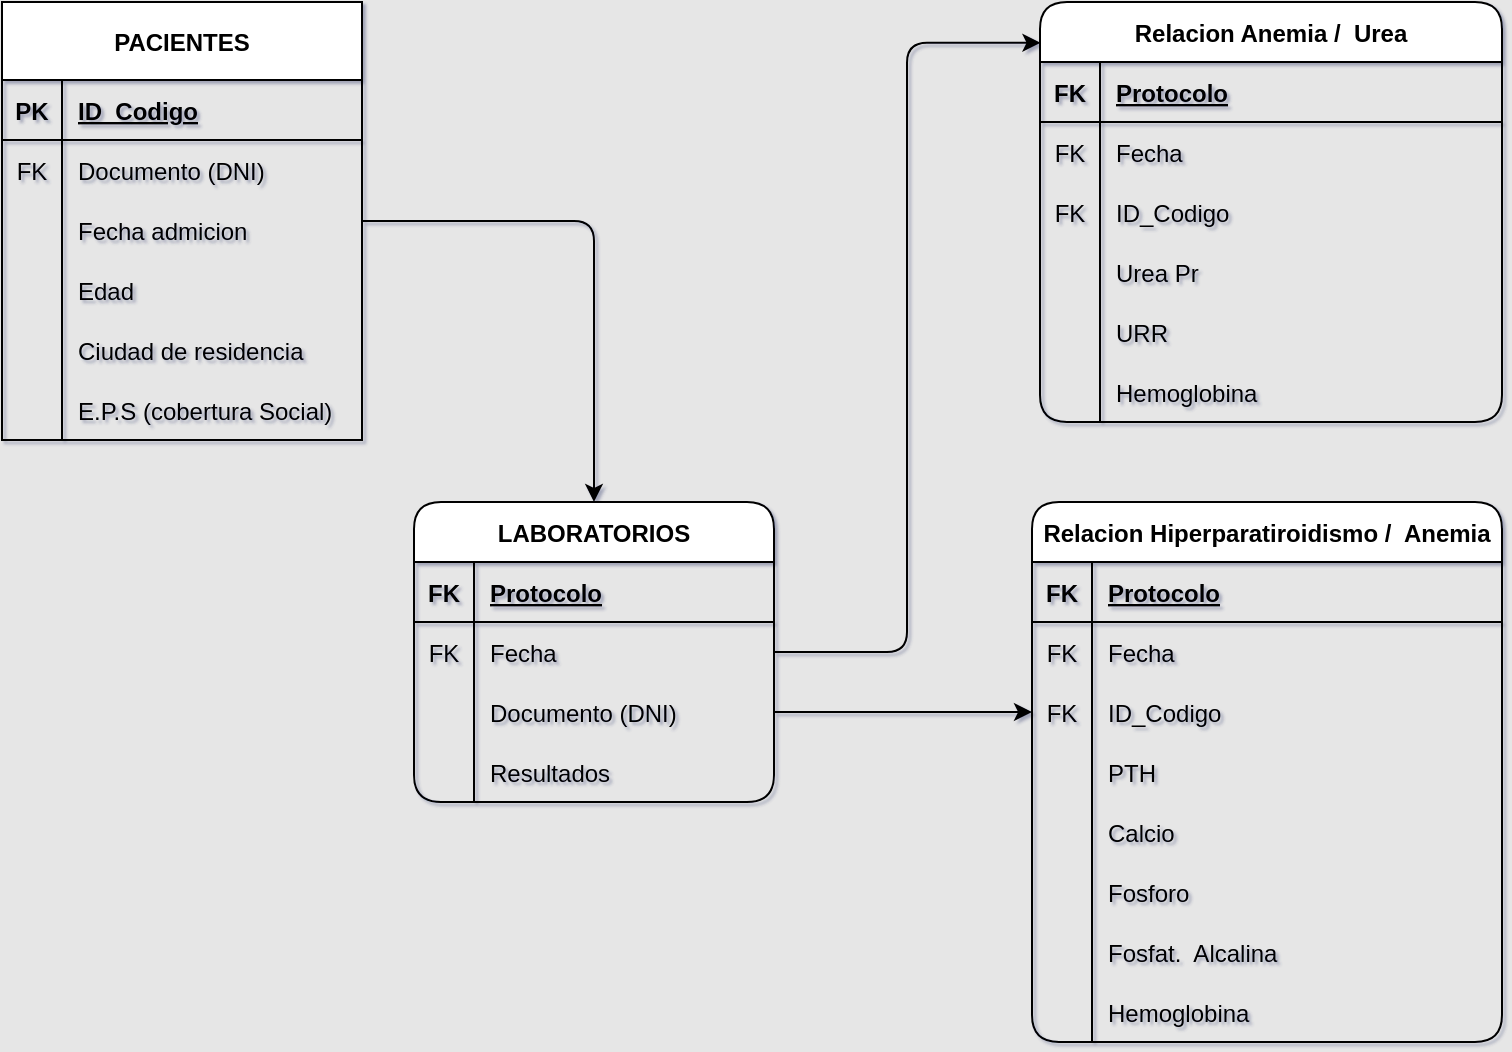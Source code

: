 <mxfile version="20.8.1" type="github">
  <diagram id="e_sAzjOH3T5a5p5qs9_B" name="Página-1">
    <mxGraphModel dx="934" dy="515" grid="0" gridSize="10" guides="1" tooltips="1" connect="1" arrows="1" fold="1" page="1" pageScale="1" pageWidth="827" pageHeight="1169" background="#E6E6E6" math="0" shadow="1">
      <root>
        <mxCell id="0" />
        <mxCell id="1" parent="0" />
        <mxCell id="OzBaURjjMYnUWM66HWyl-221" style="edgeStyle=orthogonalEdgeStyle;rounded=1;orthogonalLoop=1;jettySize=auto;html=1;entryX=0.001;entryY=0.097;entryDx=0;entryDy=0;entryPerimeter=0;" edge="1" parent="1" source="OzBaURjjMYnUWM66HWyl-14" target="OzBaURjjMYnUWM66HWyl-167">
          <mxGeometry relative="1" as="geometry" />
        </mxCell>
        <mxCell id="OzBaURjjMYnUWM66HWyl-14" value="LABORATORIOS" style="shape=table;startSize=30;container=1;collapsible=1;childLayout=tableLayout;fixedRows=1;rowLines=0;fontStyle=1;align=center;resizeLast=1;rounded=1;" vertex="1" parent="1">
          <mxGeometry x="246" y="290" width="180" height="150" as="geometry" />
        </mxCell>
        <mxCell id="OzBaURjjMYnUWM66HWyl-15" value="" style="shape=tableRow;horizontal=0;startSize=0;swimlaneHead=0;swimlaneBody=0;fillColor=none;collapsible=0;dropTarget=0;points=[[0,0.5],[1,0.5]];portConstraint=eastwest;top=0;left=0;right=0;bottom=1;rounded=1;" vertex="1" parent="OzBaURjjMYnUWM66HWyl-14">
          <mxGeometry y="30" width="180" height="30" as="geometry" />
        </mxCell>
        <mxCell id="OzBaURjjMYnUWM66HWyl-16" value="FK" style="shape=partialRectangle;connectable=0;fillColor=none;top=0;left=0;bottom=0;right=0;fontStyle=1;overflow=hidden;rounded=1;" vertex="1" parent="OzBaURjjMYnUWM66HWyl-15">
          <mxGeometry width="30" height="30" as="geometry">
            <mxRectangle width="30" height="30" as="alternateBounds" />
          </mxGeometry>
        </mxCell>
        <mxCell id="OzBaURjjMYnUWM66HWyl-17" value="Protocolo" style="shape=partialRectangle;connectable=0;fillColor=none;top=0;left=0;bottom=0;right=0;align=left;spacingLeft=6;fontStyle=5;overflow=hidden;rounded=1;" vertex="1" parent="OzBaURjjMYnUWM66HWyl-15">
          <mxGeometry x="30" width="150" height="30" as="geometry">
            <mxRectangle width="150" height="30" as="alternateBounds" />
          </mxGeometry>
        </mxCell>
        <mxCell id="OzBaURjjMYnUWM66HWyl-18" value="" style="shape=tableRow;horizontal=0;startSize=0;swimlaneHead=0;swimlaneBody=0;fillColor=none;collapsible=0;dropTarget=0;points=[[0,0.5],[1,0.5]];portConstraint=eastwest;top=0;left=0;right=0;bottom=0;rounded=1;" vertex="1" parent="OzBaURjjMYnUWM66HWyl-14">
          <mxGeometry y="60" width="180" height="30" as="geometry" />
        </mxCell>
        <mxCell id="OzBaURjjMYnUWM66HWyl-19" value="FK" style="shape=partialRectangle;connectable=0;fillColor=none;top=0;left=0;bottom=0;right=0;editable=1;overflow=hidden;rounded=1;" vertex="1" parent="OzBaURjjMYnUWM66HWyl-18">
          <mxGeometry width="30" height="30" as="geometry">
            <mxRectangle width="30" height="30" as="alternateBounds" />
          </mxGeometry>
        </mxCell>
        <mxCell id="OzBaURjjMYnUWM66HWyl-20" value="Fecha" style="shape=partialRectangle;connectable=0;fillColor=none;top=0;left=0;bottom=0;right=0;align=left;spacingLeft=6;overflow=hidden;rounded=1;" vertex="1" parent="OzBaURjjMYnUWM66HWyl-18">
          <mxGeometry x="30" width="150" height="30" as="geometry">
            <mxRectangle width="150" height="30" as="alternateBounds" />
          </mxGeometry>
        </mxCell>
        <mxCell id="OzBaURjjMYnUWM66HWyl-21" value="" style="shape=tableRow;horizontal=0;startSize=0;swimlaneHead=0;swimlaneBody=0;fillColor=none;collapsible=0;dropTarget=0;points=[[0,0.5],[1,0.5]];portConstraint=eastwest;top=0;left=0;right=0;bottom=0;rounded=1;" vertex="1" parent="OzBaURjjMYnUWM66HWyl-14">
          <mxGeometry y="90" width="180" height="30" as="geometry" />
        </mxCell>
        <mxCell id="OzBaURjjMYnUWM66HWyl-22" value="" style="shape=partialRectangle;connectable=0;fillColor=none;top=0;left=0;bottom=0;right=0;editable=1;overflow=hidden;rounded=1;" vertex="1" parent="OzBaURjjMYnUWM66HWyl-21">
          <mxGeometry width="30" height="30" as="geometry">
            <mxRectangle width="30" height="30" as="alternateBounds" />
          </mxGeometry>
        </mxCell>
        <mxCell id="OzBaURjjMYnUWM66HWyl-23" value="Documento (DNI)" style="shape=partialRectangle;connectable=0;fillColor=none;top=0;left=0;bottom=0;right=0;align=left;spacingLeft=6;overflow=hidden;rounded=1;" vertex="1" parent="OzBaURjjMYnUWM66HWyl-21">
          <mxGeometry x="30" width="150" height="30" as="geometry">
            <mxRectangle width="150" height="30" as="alternateBounds" />
          </mxGeometry>
        </mxCell>
        <mxCell id="OzBaURjjMYnUWM66HWyl-24" value="" style="shape=tableRow;horizontal=0;startSize=0;swimlaneHead=0;swimlaneBody=0;fillColor=none;collapsible=0;dropTarget=0;points=[[0,0.5],[1,0.5]];portConstraint=eastwest;top=0;left=0;right=0;bottom=0;rounded=1;" vertex="1" parent="OzBaURjjMYnUWM66HWyl-14">
          <mxGeometry y="120" width="180" height="30" as="geometry" />
        </mxCell>
        <mxCell id="OzBaURjjMYnUWM66HWyl-25" value="" style="shape=partialRectangle;connectable=0;fillColor=none;top=0;left=0;bottom=0;right=0;editable=1;overflow=hidden;rounded=1;" vertex="1" parent="OzBaURjjMYnUWM66HWyl-24">
          <mxGeometry width="30" height="30" as="geometry">
            <mxRectangle width="30" height="30" as="alternateBounds" />
          </mxGeometry>
        </mxCell>
        <mxCell id="OzBaURjjMYnUWM66HWyl-26" value="Resultados" style="shape=partialRectangle;connectable=0;fillColor=none;top=0;left=0;bottom=0;right=0;align=left;spacingLeft=6;overflow=hidden;rounded=1;" vertex="1" parent="OzBaURjjMYnUWM66HWyl-24">
          <mxGeometry x="30" width="150" height="30" as="geometry">
            <mxRectangle width="150" height="30" as="alternateBounds" />
          </mxGeometry>
        </mxCell>
        <mxCell id="OzBaURjjMYnUWM66HWyl-220" style="edgeStyle=orthogonalEdgeStyle;rounded=1;orthogonalLoop=1;jettySize=auto;html=1;" edge="1" parent="1" source="OzBaURjjMYnUWM66HWyl-27" target="OzBaURjjMYnUWM66HWyl-14">
          <mxGeometry relative="1" as="geometry" />
        </mxCell>
        <mxCell id="OzBaURjjMYnUWM66HWyl-27" value="PACIENTES" style="shape=table;startSize=39;container=1;collapsible=1;childLayout=tableLayout;fixedRows=1;rowLines=0;fontStyle=1;align=center;resizeLast=1;rounded=1;arcSize=0;fillColor=#FFFFFF;" vertex="1" parent="1">
          <mxGeometry x="40" y="40" width="180" height="219" as="geometry" />
        </mxCell>
        <mxCell id="OzBaURjjMYnUWM66HWyl-28" value="" style="shape=tableRow;horizontal=0;startSize=0;swimlaneHead=0;swimlaneBody=0;fillColor=none;collapsible=0;dropTarget=0;points=[[0,0.5],[1,0.5]];portConstraint=eastwest;top=0;left=0;right=0;bottom=1;rounded=1;" vertex="1" parent="OzBaURjjMYnUWM66HWyl-27">
          <mxGeometry y="39" width="180" height="30" as="geometry" />
        </mxCell>
        <mxCell id="OzBaURjjMYnUWM66HWyl-29" value="PK" style="shape=partialRectangle;connectable=0;fillColor=none;top=0;left=0;bottom=0;right=0;fontStyle=1;overflow=hidden;rounded=1;" vertex="1" parent="OzBaURjjMYnUWM66HWyl-28">
          <mxGeometry width="30" height="30" as="geometry">
            <mxRectangle width="30" height="30" as="alternateBounds" />
          </mxGeometry>
        </mxCell>
        <mxCell id="OzBaURjjMYnUWM66HWyl-30" value="ID_Codigo" style="shape=partialRectangle;connectable=0;fillColor=none;top=0;left=0;bottom=0;right=0;align=left;spacingLeft=6;fontStyle=5;overflow=hidden;rounded=1;" vertex="1" parent="OzBaURjjMYnUWM66HWyl-28">
          <mxGeometry x="30" width="150" height="30" as="geometry">
            <mxRectangle width="150" height="30" as="alternateBounds" />
          </mxGeometry>
        </mxCell>
        <mxCell id="OzBaURjjMYnUWM66HWyl-31" value="" style="shape=tableRow;horizontal=0;startSize=0;swimlaneHead=0;swimlaneBody=0;fillColor=none;collapsible=0;dropTarget=0;points=[[0,0.5],[1,0.5]];portConstraint=eastwest;top=0;left=0;right=0;bottom=0;rounded=1;" vertex="1" parent="OzBaURjjMYnUWM66HWyl-27">
          <mxGeometry y="69" width="180" height="30" as="geometry" />
        </mxCell>
        <mxCell id="OzBaURjjMYnUWM66HWyl-32" value="FK" style="shape=partialRectangle;connectable=0;fillColor=none;top=0;left=0;bottom=0;right=0;editable=1;overflow=hidden;rounded=1;" vertex="1" parent="OzBaURjjMYnUWM66HWyl-31">
          <mxGeometry width="30" height="30" as="geometry">
            <mxRectangle width="30" height="30" as="alternateBounds" />
          </mxGeometry>
        </mxCell>
        <mxCell id="OzBaURjjMYnUWM66HWyl-33" value="Documento (DNI)" style="shape=partialRectangle;connectable=0;fillColor=none;top=0;left=0;bottom=0;right=0;align=left;spacingLeft=6;overflow=hidden;rounded=1;" vertex="1" parent="OzBaURjjMYnUWM66HWyl-31">
          <mxGeometry x="30" width="150" height="30" as="geometry">
            <mxRectangle width="150" height="30" as="alternateBounds" />
          </mxGeometry>
        </mxCell>
        <mxCell id="OzBaURjjMYnUWM66HWyl-34" value="" style="shape=tableRow;horizontal=0;startSize=0;swimlaneHead=0;swimlaneBody=0;fillColor=none;collapsible=0;dropTarget=0;points=[[0,0.5],[1,0.5]];portConstraint=eastwest;top=0;left=0;right=0;bottom=0;rounded=1;" vertex="1" parent="OzBaURjjMYnUWM66HWyl-27">
          <mxGeometry y="99" width="180" height="30" as="geometry" />
        </mxCell>
        <mxCell id="OzBaURjjMYnUWM66HWyl-35" value="" style="shape=partialRectangle;connectable=0;fillColor=none;top=0;left=0;bottom=0;right=0;editable=1;overflow=hidden;rounded=1;" vertex="1" parent="OzBaURjjMYnUWM66HWyl-34">
          <mxGeometry width="30" height="30" as="geometry">
            <mxRectangle width="30" height="30" as="alternateBounds" />
          </mxGeometry>
        </mxCell>
        <mxCell id="OzBaURjjMYnUWM66HWyl-36" value="Fecha admicion" style="shape=partialRectangle;connectable=0;fillColor=none;top=0;left=0;bottom=0;right=0;align=left;spacingLeft=6;overflow=hidden;rounded=1;" vertex="1" parent="OzBaURjjMYnUWM66HWyl-34">
          <mxGeometry x="30" width="150" height="30" as="geometry">
            <mxRectangle width="150" height="30" as="alternateBounds" />
          </mxGeometry>
        </mxCell>
        <mxCell id="OzBaURjjMYnUWM66HWyl-37" value="" style="shape=tableRow;horizontal=0;startSize=0;swimlaneHead=0;swimlaneBody=0;fillColor=none;collapsible=0;dropTarget=0;points=[[0,0.5],[1,0.5]];portConstraint=eastwest;top=0;left=0;right=0;bottom=0;rounded=1;" vertex="1" parent="OzBaURjjMYnUWM66HWyl-27">
          <mxGeometry y="129" width="180" height="30" as="geometry" />
        </mxCell>
        <mxCell id="OzBaURjjMYnUWM66HWyl-38" value="" style="shape=partialRectangle;connectable=0;fillColor=none;top=0;left=0;bottom=0;right=0;editable=1;overflow=hidden;rounded=1;" vertex="1" parent="OzBaURjjMYnUWM66HWyl-37">
          <mxGeometry width="30" height="30" as="geometry">
            <mxRectangle width="30" height="30" as="alternateBounds" />
          </mxGeometry>
        </mxCell>
        <mxCell id="OzBaURjjMYnUWM66HWyl-39" value="Edad" style="shape=partialRectangle;connectable=0;fillColor=none;top=0;left=0;bottom=0;right=0;align=left;spacingLeft=6;overflow=hidden;rounded=1;" vertex="1" parent="OzBaURjjMYnUWM66HWyl-37">
          <mxGeometry x="30" width="150" height="30" as="geometry">
            <mxRectangle width="150" height="30" as="alternateBounds" />
          </mxGeometry>
        </mxCell>
        <mxCell id="OzBaURjjMYnUWM66HWyl-115" value="" style="shape=tableRow;horizontal=0;startSize=0;swimlaneHead=0;swimlaneBody=0;fillColor=none;collapsible=0;dropTarget=0;points=[[0,0.5],[1,0.5]];portConstraint=eastwest;top=0;left=0;right=0;bottom=0;rounded=1;" vertex="1" parent="OzBaURjjMYnUWM66HWyl-27">
          <mxGeometry y="159" width="180" height="30" as="geometry" />
        </mxCell>
        <mxCell id="OzBaURjjMYnUWM66HWyl-116" value="" style="shape=partialRectangle;connectable=0;fillColor=none;top=0;left=0;bottom=0;right=0;editable=1;overflow=hidden;rounded=1;" vertex="1" parent="OzBaURjjMYnUWM66HWyl-115">
          <mxGeometry width="30" height="30" as="geometry">
            <mxRectangle width="30" height="30" as="alternateBounds" />
          </mxGeometry>
        </mxCell>
        <mxCell id="OzBaURjjMYnUWM66HWyl-117" value="Ciudad de residencia" style="shape=partialRectangle;connectable=0;fillColor=none;top=0;left=0;bottom=0;right=0;align=left;spacingLeft=6;overflow=hidden;rounded=1;" vertex="1" parent="OzBaURjjMYnUWM66HWyl-115">
          <mxGeometry x="30" width="150" height="30" as="geometry">
            <mxRectangle width="150" height="30" as="alternateBounds" />
          </mxGeometry>
        </mxCell>
        <mxCell id="OzBaURjjMYnUWM66HWyl-118" value="" style="shape=tableRow;horizontal=0;startSize=0;swimlaneHead=0;swimlaneBody=0;fillColor=none;collapsible=0;dropTarget=0;points=[[0,0.5],[1,0.5]];portConstraint=eastwest;top=0;left=0;right=0;bottom=0;rounded=1;" vertex="1" parent="OzBaURjjMYnUWM66HWyl-27">
          <mxGeometry y="189" width="180" height="30" as="geometry" />
        </mxCell>
        <mxCell id="OzBaURjjMYnUWM66HWyl-119" value="" style="shape=partialRectangle;connectable=0;fillColor=none;top=0;left=0;bottom=0;right=0;editable=1;overflow=hidden;rounded=1;" vertex="1" parent="OzBaURjjMYnUWM66HWyl-118">
          <mxGeometry width="30" height="30" as="geometry">
            <mxRectangle width="30" height="30" as="alternateBounds" />
          </mxGeometry>
        </mxCell>
        <mxCell id="OzBaURjjMYnUWM66HWyl-120" value="E.P.S (cobertura Social)" style="shape=partialRectangle;connectable=0;fillColor=none;top=0;left=0;bottom=0;right=0;align=left;spacingLeft=6;overflow=hidden;rounded=1;" vertex="1" parent="OzBaURjjMYnUWM66HWyl-118">
          <mxGeometry x="30" width="150" height="30" as="geometry">
            <mxRectangle width="150" height="30" as="alternateBounds" />
          </mxGeometry>
        </mxCell>
        <mxCell id="OzBaURjjMYnUWM66HWyl-167" value="Relacion Anemia /  Urea" style="shape=table;startSize=30;container=1;collapsible=1;childLayout=tableLayout;fixedRows=1;rowLines=0;fontStyle=1;align=center;resizeLast=1;rounded=1;" vertex="1" parent="1">
          <mxGeometry x="559" y="40" width="231" height="210" as="geometry" />
        </mxCell>
        <mxCell id="OzBaURjjMYnUWM66HWyl-168" value="" style="shape=tableRow;horizontal=0;startSize=0;swimlaneHead=0;swimlaneBody=0;fillColor=none;collapsible=0;dropTarget=0;points=[[0,0.5],[1,0.5]];portConstraint=eastwest;top=0;left=0;right=0;bottom=1;rounded=1;" vertex="1" parent="OzBaURjjMYnUWM66HWyl-167">
          <mxGeometry y="30" width="231" height="30" as="geometry" />
        </mxCell>
        <mxCell id="OzBaURjjMYnUWM66HWyl-169" value="FK" style="shape=partialRectangle;connectable=0;fillColor=none;top=0;left=0;bottom=0;right=0;fontStyle=1;overflow=hidden;rounded=1;" vertex="1" parent="OzBaURjjMYnUWM66HWyl-168">
          <mxGeometry width="30" height="30" as="geometry">
            <mxRectangle width="30" height="30" as="alternateBounds" />
          </mxGeometry>
        </mxCell>
        <mxCell id="OzBaURjjMYnUWM66HWyl-170" value="Protocolo" style="shape=partialRectangle;connectable=0;fillColor=none;top=0;left=0;bottom=0;right=0;align=left;spacingLeft=6;fontStyle=5;overflow=hidden;rounded=1;" vertex="1" parent="OzBaURjjMYnUWM66HWyl-168">
          <mxGeometry x="30" width="201" height="30" as="geometry">
            <mxRectangle width="201" height="30" as="alternateBounds" />
          </mxGeometry>
        </mxCell>
        <mxCell id="OzBaURjjMYnUWM66HWyl-171" value="" style="shape=tableRow;horizontal=0;startSize=0;swimlaneHead=0;swimlaneBody=0;fillColor=none;collapsible=0;dropTarget=0;points=[[0,0.5],[1,0.5]];portConstraint=eastwest;top=0;left=0;right=0;bottom=0;rounded=1;" vertex="1" parent="OzBaURjjMYnUWM66HWyl-167">
          <mxGeometry y="60" width="231" height="30" as="geometry" />
        </mxCell>
        <mxCell id="OzBaURjjMYnUWM66HWyl-172" value="FK" style="shape=partialRectangle;connectable=0;fillColor=none;top=0;left=0;bottom=0;right=0;editable=1;overflow=hidden;rounded=1;" vertex="1" parent="OzBaURjjMYnUWM66HWyl-171">
          <mxGeometry width="30" height="30" as="geometry">
            <mxRectangle width="30" height="30" as="alternateBounds" />
          </mxGeometry>
        </mxCell>
        <mxCell id="OzBaURjjMYnUWM66HWyl-173" value="Fecha" style="shape=partialRectangle;connectable=0;fillColor=none;top=0;left=0;bottom=0;right=0;align=left;spacingLeft=6;overflow=hidden;rounded=1;" vertex="1" parent="OzBaURjjMYnUWM66HWyl-171">
          <mxGeometry x="30" width="201" height="30" as="geometry">
            <mxRectangle width="201" height="30" as="alternateBounds" />
          </mxGeometry>
        </mxCell>
        <mxCell id="OzBaURjjMYnUWM66HWyl-174" value="" style="shape=tableRow;horizontal=0;startSize=0;swimlaneHead=0;swimlaneBody=0;fillColor=none;collapsible=0;dropTarget=0;points=[[0,0.5],[1,0.5]];portConstraint=eastwest;top=0;left=0;right=0;bottom=0;rounded=1;" vertex="1" parent="OzBaURjjMYnUWM66HWyl-167">
          <mxGeometry y="90" width="231" height="30" as="geometry" />
        </mxCell>
        <mxCell id="OzBaURjjMYnUWM66HWyl-175" value="FK" style="shape=partialRectangle;connectable=0;fillColor=none;top=0;left=0;bottom=0;right=0;editable=1;overflow=hidden;rounded=1;" vertex="1" parent="OzBaURjjMYnUWM66HWyl-174">
          <mxGeometry width="30" height="30" as="geometry">
            <mxRectangle width="30" height="30" as="alternateBounds" />
          </mxGeometry>
        </mxCell>
        <mxCell id="OzBaURjjMYnUWM66HWyl-176" value="ID_Codigo" style="shape=partialRectangle;connectable=0;fillColor=none;top=0;left=0;bottom=0;right=0;align=left;spacingLeft=6;overflow=hidden;rounded=1;" vertex="1" parent="OzBaURjjMYnUWM66HWyl-174">
          <mxGeometry x="30" width="201" height="30" as="geometry">
            <mxRectangle width="201" height="30" as="alternateBounds" />
          </mxGeometry>
        </mxCell>
        <mxCell id="OzBaURjjMYnUWM66HWyl-177" value="" style="shape=tableRow;horizontal=0;startSize=0;swimlaneHead=0;swimlaneBody=0;fillColor=none;collapsible=0;dropTarget=0;points=[[0,0.5],[1,0.5]];portConstraint=eastwest;top=0;left=0;right=0;bottom=0;rounded=1;" vertex="1" parent="OzBaURjjMYnUWM66HWyl-167">
          <mxGeometry y="120" width="231" height="30" as="geometry" />
        </mxCell>
        <mxCell id="OzBaURjjMYnUWM66HWyl-178" value="" style="shape=partialRectangle;connectable=0;fillColor=none;top=0;left=0;bottom=0;right=0;editable=1;overflow=hidden;rounded=1;" vertex="1" parent="OzBaURjjMYnUWM66HWyl-177">
          <mxGeometry width="30" height="30" as="geometry">
            <mxRectangle width="30" height="30" as="alternateBounds" />
          </mxGeometry>
        </mxCell>
        <mxCell id="OzBaURjjMYnUWM66HWyl-179" value="Urea Pr" style="shape=partialRectangle;connectable=0;fillColor=none;top=0;left=0;bottom=0;right=0;align=left;spacingLeft=6;overflow=hidden;rounded=1;" vertex="1" parent="OzBaURjjMYnUWM66HWyl-177">
          <mxGeometry x="30" width="201" height="30" as="geometry">
            <mxRectangle width="201" height="30" as="alternateBounds" />
          </mxGeometry>
        </mxCell>
        <mxCell id="OzBaURjjMYnUWM66HWyl-180" value="" style="shape=tableRow;horizontal=0;startSize=0;swimlaneHead=0;swimlaneBody=0;fillColor=none;collapsible=0;dropTarget=0;points=[[0,0.5],[1,0.5]];portConstraint=eastwest;top=0;left=0;right=0;bottom=0;rounded=1;" vertex="1" parent="OzBaURjjMYnUWM66HWyl-167">
          <mxGeometry y="150" width="231" height="30" as="geometry" />
        </mxCell>
        <mxCell id="OzBaURjjMYnUWM66HWyl-181" value="" style="shape=partialRectangle;connectable=0;fillColor=none;top=0;left=0;bottom=0;right=0;editable=1;overflow=hidden;rounded=1;" vertex="1" parent="OzBaURjjMYnUWM66HWyl-180">
          <mxGeometry width="30" height="30" as="geometry">
            <mxRectangle width="30" height="30" as="alternateBounds" />
          </mxGeometry>
        </mxCell>
        <mxCell id="OzBaURjjMYnUWM66HWyl-182" value="URR" style="shape=partialRectangle;connectable=0;fillColor=none;top=0;left=0;bottom=0;right=0;align=left;spacingLeft=6;overflow=hidden;rounded=1;" vertex="1" parent="OzBaURjjMYnUWM66HWyl-180">
          <mxGeometry x="30" width="201" height="30" as="geometry">
            <mxRectangle width="201" height="30" as="alternateBounds" />
          </mxGeometry>
        </mxCell>
        <mxCell id="OzBaURjjMYnUWM66HWyl-183" value="" style="shape=tableRow;horizontal=0;startSize=0;swimlaneHead=0;swimlaneBody=0;fillColor=none;collapsible=0;dropTarget=0;points=[[0,0.5],[1,0.5]];portConstraint=eastwest;top=0;left=0;right=0;bottom=0;rounded=1;" vertex="1" parent="OzBaURjjMYnUWM66HWyl-167">
          <mxGeometry y="180" width="231" height="30" as="geometry" />
        </mxCell>
        <mxCell id="OzBaURjjMYnUWM66HWyl-184" value="" style="shape=partialRectangle;connectable=0;fillColor=none;top=0;left=0;bottom=0;right=0;editable=1;overflow=hidden;rounded=1;" vertex="1" parent="OzBaURjjMYnUWM66HWyl-183">
          <mxGeometry width="30" height="30" as="geometry">
            <mxRectangle width="30" height="30" as="alternateBounds" />
          </mxGeometry>
        </mxCell>
        <mxCell id="OzBaURjjMYnUWM66HWyl-185" value="Hemoglobina" style="shape=partialRectangle;connectable=0;fillColor=none;top=0;left=0;bottom=0;right=0;align=left;spacingLeft=6;overflow=hidden;rounded=1;" vertex="1" parent="OzBaURjjMYnUWM66HWyl-183">
          <mxGeometry x="30" width="201" height="30" as="geometry">
            <mxRectangle width="201" height="30" as="alternateBounds" />
          </mxGeometry>
        </mxCell>
        <mxCell id="OzBaURjjMYnUWM66HWyl-195" value="Relacion Hiperparatiroidismo /  Anemia" style="shape=table;startSize=30;container=1;collapsible=1;childLayout=tableLayout;fixedRows=1;rowLines=0;fontStyle=1;align=center;resizeLast=1;rounded=1;" vertex="1" parent="1">
          <mxGeometry x="555" y="290" width="235" height="270" as="geometry" />
        </mxCell>
        <mxCell id="OzBaURjjMYnUWM66HWyl-196" value="" style="shape=tableRow;horizontal=0;startSize=0;swimlaneHead=0;swimlaneBody=0;fillColor=none;collapsible=0;dropTarget=0;points=[[0,0.5],[1,0.5]];portConstraint=eastwest;top=0;left=0;right=0;bottom=1;rounded=1;" vertex="1" parent="OzBaURjjMYnUWM66HWyl-195">
          <mxGeometry y="30" width="235" height="30" as="geometry" />
        </mxCell>
        <mxCell id="OzBaURjjMYnUWM66HWyl-197" value="FK" style="shape=partialRectangle;connectable=0;fillColor=none;top=0;left=0;bottom=0;right=0;fontStyle=1;overflow=hidden;rounded=1;" vertex="1" parent="OzBaURjjMYnUWM66HWyl-196">
          <mxGeometry width="30" height="30" as="geometry">
            <mxRectangle width="30" height="30" as="alternateBounds" />
          </mxGeometry>
        </mxCell>
        <mxCell id="OzBaURjjMYnUWM66HWyl-198" value="Protocolo" style="shape=partialRectangle;connectable=0;fillColor=none;top=0;left=0;bottom=0;right=0;align=left;spacingLeft=6;fontStyle=5;overflow=hidden;rounded=1;" vertex="1" parent="OzBaURjjMYnUWM66HWyl-196">
          <mxGeometry x="30" width="205" height="30" as="geometry">
            <mxRectangle width="205" height="30" as="alternateBounds" />
          </mxGeometry>
        </mxCell>
        <mxCell id="OzBaURjjMYnUWM66HWyl-199" value="" style="shape=tableRow;horizontal=0;startSize=0;swimlaneHead=0;swimlaneBody=0;fillColor=none;collapsible=0;dropTarget=0;points=[[0,0.5],[1,0.5]];portConstraint=eastwest;top=0;left=0;right=0;bottom=0;rounded=1;" vertex="1" parent="OzBaURjjMYnUWM66HWyl-195">
          <mxGeometry y="60" width="235" height="30" as="geometry" />
        </mxCell>
        <mxCell id="OzBaURjjMYnUWM66HWyl-200" value="FK" style="shape=partialRectangle;connectable=0;fillColor=none;top=0;left=0;bottom=0;right=0;editable=1;overflow=hidden;rounded=1;" vertex="1" parent="OzBaURjjMYnUWM66HWyl-199">
          <mxGeometry width="30" height="30" as="geometry">
            <mxRectangle width="30" height="30" as="alternateBounds" />
          </mxGeometry>
        </mxCell>
        <mxCell id="OzBaURjjMYnUWM66HWyl-201" value="Fecha" style="shape=partialRectangle;connectable=0;fillColor=none;top=0;left=0;bottom=0;right=0;align=left;spacingLeft=6;overflow=hidden;rounded=1;" vertex="1" parent="OzBaURjjMYnUWM66HWyl-199">
          <mxGeometry x="30" width="205" height="30" as="geometry">
            <mxRectangle width="205" height="30" as="alternateBounds" />
          </mxGeometry>
        </mxCell>
        <mxCell id="OzBaURjjMYnUWM66HWyl-202" value="" style="shape=tableRow;horizontal=0;startSize=0;swimlaneHead=0;swimlaneBody=0;fillColor=none;collapsible=0;dropTarget=0;points=[[0,0.5],[1,0.5]];portConstraint=eastwest;top=0;left=0;right=0;bottom=0;rounded=1;" vertex="1" parent="OzBaURjjMYnUWM66HWyl-195">
          <mxGeometry y="90" width="235" height="30" as="geometry" />
        </mxCell>
        <mxCell id="OzBaURjjMYnUWM66HWyl-203" value="FK" style="shape=partialRectangle;connectable=0;fillColor=none;top=0;left=0;bottom=0;right=0;editable=1;overflow=hidden;rounded=1;" vertex="1" parent="OzBaURjjMYnUWM66HWyl-202">
          <mxGeometry width="30" height="30" as="geometry">
            <mxRectangle width="30" height="30" as="alternateBounds" />
          </mxGeometry>
        </mxCell>
        <mxCell id="OzBaURjjMYnUWM66HWyl-204" value="ID_Codigo" style="shape=partialRectangle;connectable=0;fillColor=none;top=0;left=0;bottom=0;right=0;align=left;spacingLeft=6;overflow=hidden;rounded=1;" vertex="1" parent="OzBaURjjMYnUWM66HWyl-202">
          <mxGeometry x="30" width="205" height="30" as="geometry">
            <mxRectangle width="205" height="30" as="alternateBounds" />
          </mxGeometry>
        </mxCell>
        <mxCell id="OzBaURjjMYnUWM66HWyl-205" value="" style="shape=tableRow;horizontal=0;startSize=0;swimlaneHead=0;swimlaneBody=0;fillColor=none;collapsible=0;dropTarget=0;points=[[0,0.5],[1,0.5]];portConstraint=eastwest;top=0;left=0;right=0;bottom=0;rounded=1;" vertex="1" parent="OzBaURjjMYnUWM66HWyl-195">
          <mxGeometry y="120" width="235" height="30" as="geometry" />
        </mxCell>
        <mxCell id="OzBaURjjMYnUWM66HWyl-206" value="" style="shape=partialRectangle;connectable=0;fillColor=none;top=0;left=0;bottom=0;right=0;editable=1;overflow=hidden;rounded=1;" vertex="1" parent="OzBaURjjMYnUWM66HWyl-205">
          <mxGeometry width="30" height="30" as="geometry">
            <mxRectangle width="30" height="30" as="alternateBounds" />
          </mxGeometry>
        </mxCell>
        <mxCell id="OzBaURjjMYnUWM66HWyl-207" value="PTH" style="shape=partialRectangle;connectable=0;fillColor=none;top=0;left=0;bottom=0;right=0;align=left;spacingLeft=6;overflow=hidden;rounded=1;" vertex="1" parent="OzBaURjjMYnUWM66HWyl-205">
          <mxGeometry x="30" width="205" height="30" as="geometry">
            <mxRectangle width="205" height="30" as="alternateBounds" />
          </mxGeometry>
        </mxCell>
        <mxCell id="OzBaURjjMYnUWM66HWyl-208" value="" style="shape=tableRow;horizontal=0;startSize=0;swimlaneHead=0;swimlaneBody=0;fillColor=none;collapsible=0;dropTarget=0;points=[[0,0.5],[1,0.5]];portConstraint=eastwest;top=0;left=0;right=0;bottom=0;rounded=1;" vertex="1" parent="OzBaURjjMYnUWM66HWyl-195">
          <mxGeometry y="150" width="235" height="30" as="geometry" />
        </mxCell>
        <mxCell id="OzBaURjjMYnUWM66HWyl-209" value="" style="shape=partialRectangle;connectable=0;fillColor=none;top=0;left=0;bottom=0;right=0;editable=1;overflow=hidden;rounded=1;" vertex="1" parent="OzBaURjjMYnUWM66HWyl-208">
          <mxGeometry width="30" height="30" as="geometry">
            <mxRectangle width="30" height="30" as="alternateBounds" />
          </mxGeometry>
        </mxCell>
        <mxCell id="OzBaURjjMYnUWM66HWyl-210" value="Calcio" style="shape=partialRectangle;connectable=0;fillColor=none;top=0;left=0;bottom=0;right=0;align=left;spacingLeft=6;overflow=hidden;rounded=1;" vertex="1" parent="OzBaURjjMYnUWM66HWyl-208">
          <mxGeometry x="30" width="205" height="30" as="geometry">
            <mxRectangle width="205" height="30" as="alternateBounds" />
          </mxGeometry>
        </mxCell>
        <mxCell id="OzBaURjjMYnUWM66HWyl-211" value="" style="shape=tableRow;horizontal=0;startSize=0;swimlaneHead=0;swimlaneBody=0;fillColor=none;collapsible=0;dropTarget=0;points=[[0,0.5],[1,0.5]];portConstraint=eastwest;top=0;left=0;right=0;bottom=0;rounded=1;" vertex="1" parent="OzBaURjjMYnUWM66HWyl-195">
          <mxGeometry y="180" width="235" height="30" as="geometry" />
        </mxCell>
        <mxCell id="OzBaURjjMYnUWM66HWyl-212" value="" style="shape=partialRectangle;connectable=0;fillColor=none;top=0;left=0;bottom=0;right=0;editable=1;overflow=hidden;rounded=1;" vertex="1" parent="OzBaURjjMYnUWM66HWyl-211">
          <mxGeometry width="30" height="30" as="geometry">
            <mxRectangle width="30" height="30" as="alternateBounds" />
          </mxGeometry>
        </mxCell>
        <mxCell id="OzBaURjjMYnUWM66HWyl-213" value="Fosforo" style="shape=partialRectangle;connectable=0;fillColor=none;top=0;left=0;bottom=0;right=0;align=left;spacingLeft=6;overflow=hidden;rounded=1;" vertex="1" parent="OzBaURjjMYnUWM66HWyl-211">
          <mxGeometry x="30" width="205" height="30" as="geometry">
            <mxRectangle width="205" height="30" as="alternateBounds" />
          </mxGeometry>
        </mxCell>
        <mxCell id="OzBaURjjMYnUWM66HWyl-214" value="" style="shape=tableRow;horizontal=0;startSize=0;swimlaneHead=0;swimlaneBody=0;fillColor=none;collapsible=0;dropTarget=0;points=[[0,0.5],[1,0.5]];portConstraint=eastwest;top=0;left=0;right=0;bottom=0;rounded=1;" vertex="1" parent="OzBaURjjMYnUWM66HWyl-195">
          <mxGeometry y="210" width="235" height="30" as="geometry" />
        </mxCell>
        <mxCell id="OzBaURjjMYnUWM66HWyl-215" value="" style="shape=partialRectangle;connectable=0;fillColor=none;top=0;left=0;bottom=0;right=0;editable=1;overflow=hidden;rounded=1;" vertex="1" parent="OzBaURjjMYnUWM66HWyl-214">
          <mxGeometry width="30" height="30" as="geometry">
            <mxRectangle width="30" height="30" as="alternateBounds" />
          </mxGeometry>
        </mxCell>
        <mxCell id="OzBaURjjMYnUWM66HWyl-216" value="Fosfat.  Alcalina" style="shape=partialRectangle;connectable=0;fillColor=none;top=0;left=0;bottom=0;right=0;align=left;spacingLeft=6;overflow=hidden;rounded=1;" vertex="1" parent="OzBaURjjMYnUWM66HWyl-214">
          <mxGeometry x="30" width="205" height="30" as="geometry">
            <mxRectangle width="205" height="30" as="alternateBounds" />
          </mxGeometry>
        </mxCell>
        <mxCell id="OzBaURjjMYnUWM66HWyl-217" value="" style="shape=tableRow;horizontal=0;startSize=0;swimlaneHead=0;swimlaneBody=0;fillColor=none;collapsible=0;dropTarget=0;points=[[0,0.5],[1,0.5]];portConstraint=eastwest;top=0;left=0;right=0;bottom=0;rounded=1;" vertex="1" parent="OzBaURjjMYnUWM66HWyl-195">
          <mxGeometry y="240" width="235" height="30" as="geometry" />
        </mxCell>
        <mxCell id="OzBaURjjMYnUWM66HWyl-218" value="" style="shape=partialRectangle;connectable=0;fillColor=none;top=0;left=0;bottom=0;right=0;editable=1;overflow=hidden;rounded=1;" vertex="1" parent="OzBaURjjMYnUWM66HWyl-217">
          <mxGeometry width="30" height="30" as="geometry">
            <mxRectangle width="30" height="30" as="alternateBounds" />
          </mxGeometry>
        </mxCell>
        <mxCell id="OzBaURjjMYnUWM66HWyl-219" value="Hemoglobina" style="shape=partialRectangle;connectable=0;fillColor=none;top=0;left=0;bottom=0;right=0;align=left;spacingLeft=6;overflow=hidden;rounded=1;" vertex="1" parent="OzBaURjjMYnUWM66HWyl-217">
          <mxGeometry x="30" width="205" height="30" as="geometry">
            <mxRectangle width="205" height="30" as="alternateBounds" />
          </mxGeometry>
        </mxCell>
        <mxCell id="OzBaURjjMYnUWM66HWyl-222" style="edgeStyle=orthogonalEdgeStyle;rounded=1;orthogonalLoop=1;jettySize=auto;html=1;entryX=0;entryY=0.5;entryDx=0;entryDy=0;" edge="1" parent="1" source="OzBaURjjMYnUWM66HWyl-21" target="OzBaURjjMYnUWM66HWyl-202">
          <mxGeometry relative="1" as="geometry" />
        </mxCell>
      </root>
    </mxGraphModel>
  </diagram>
</mxfile>
